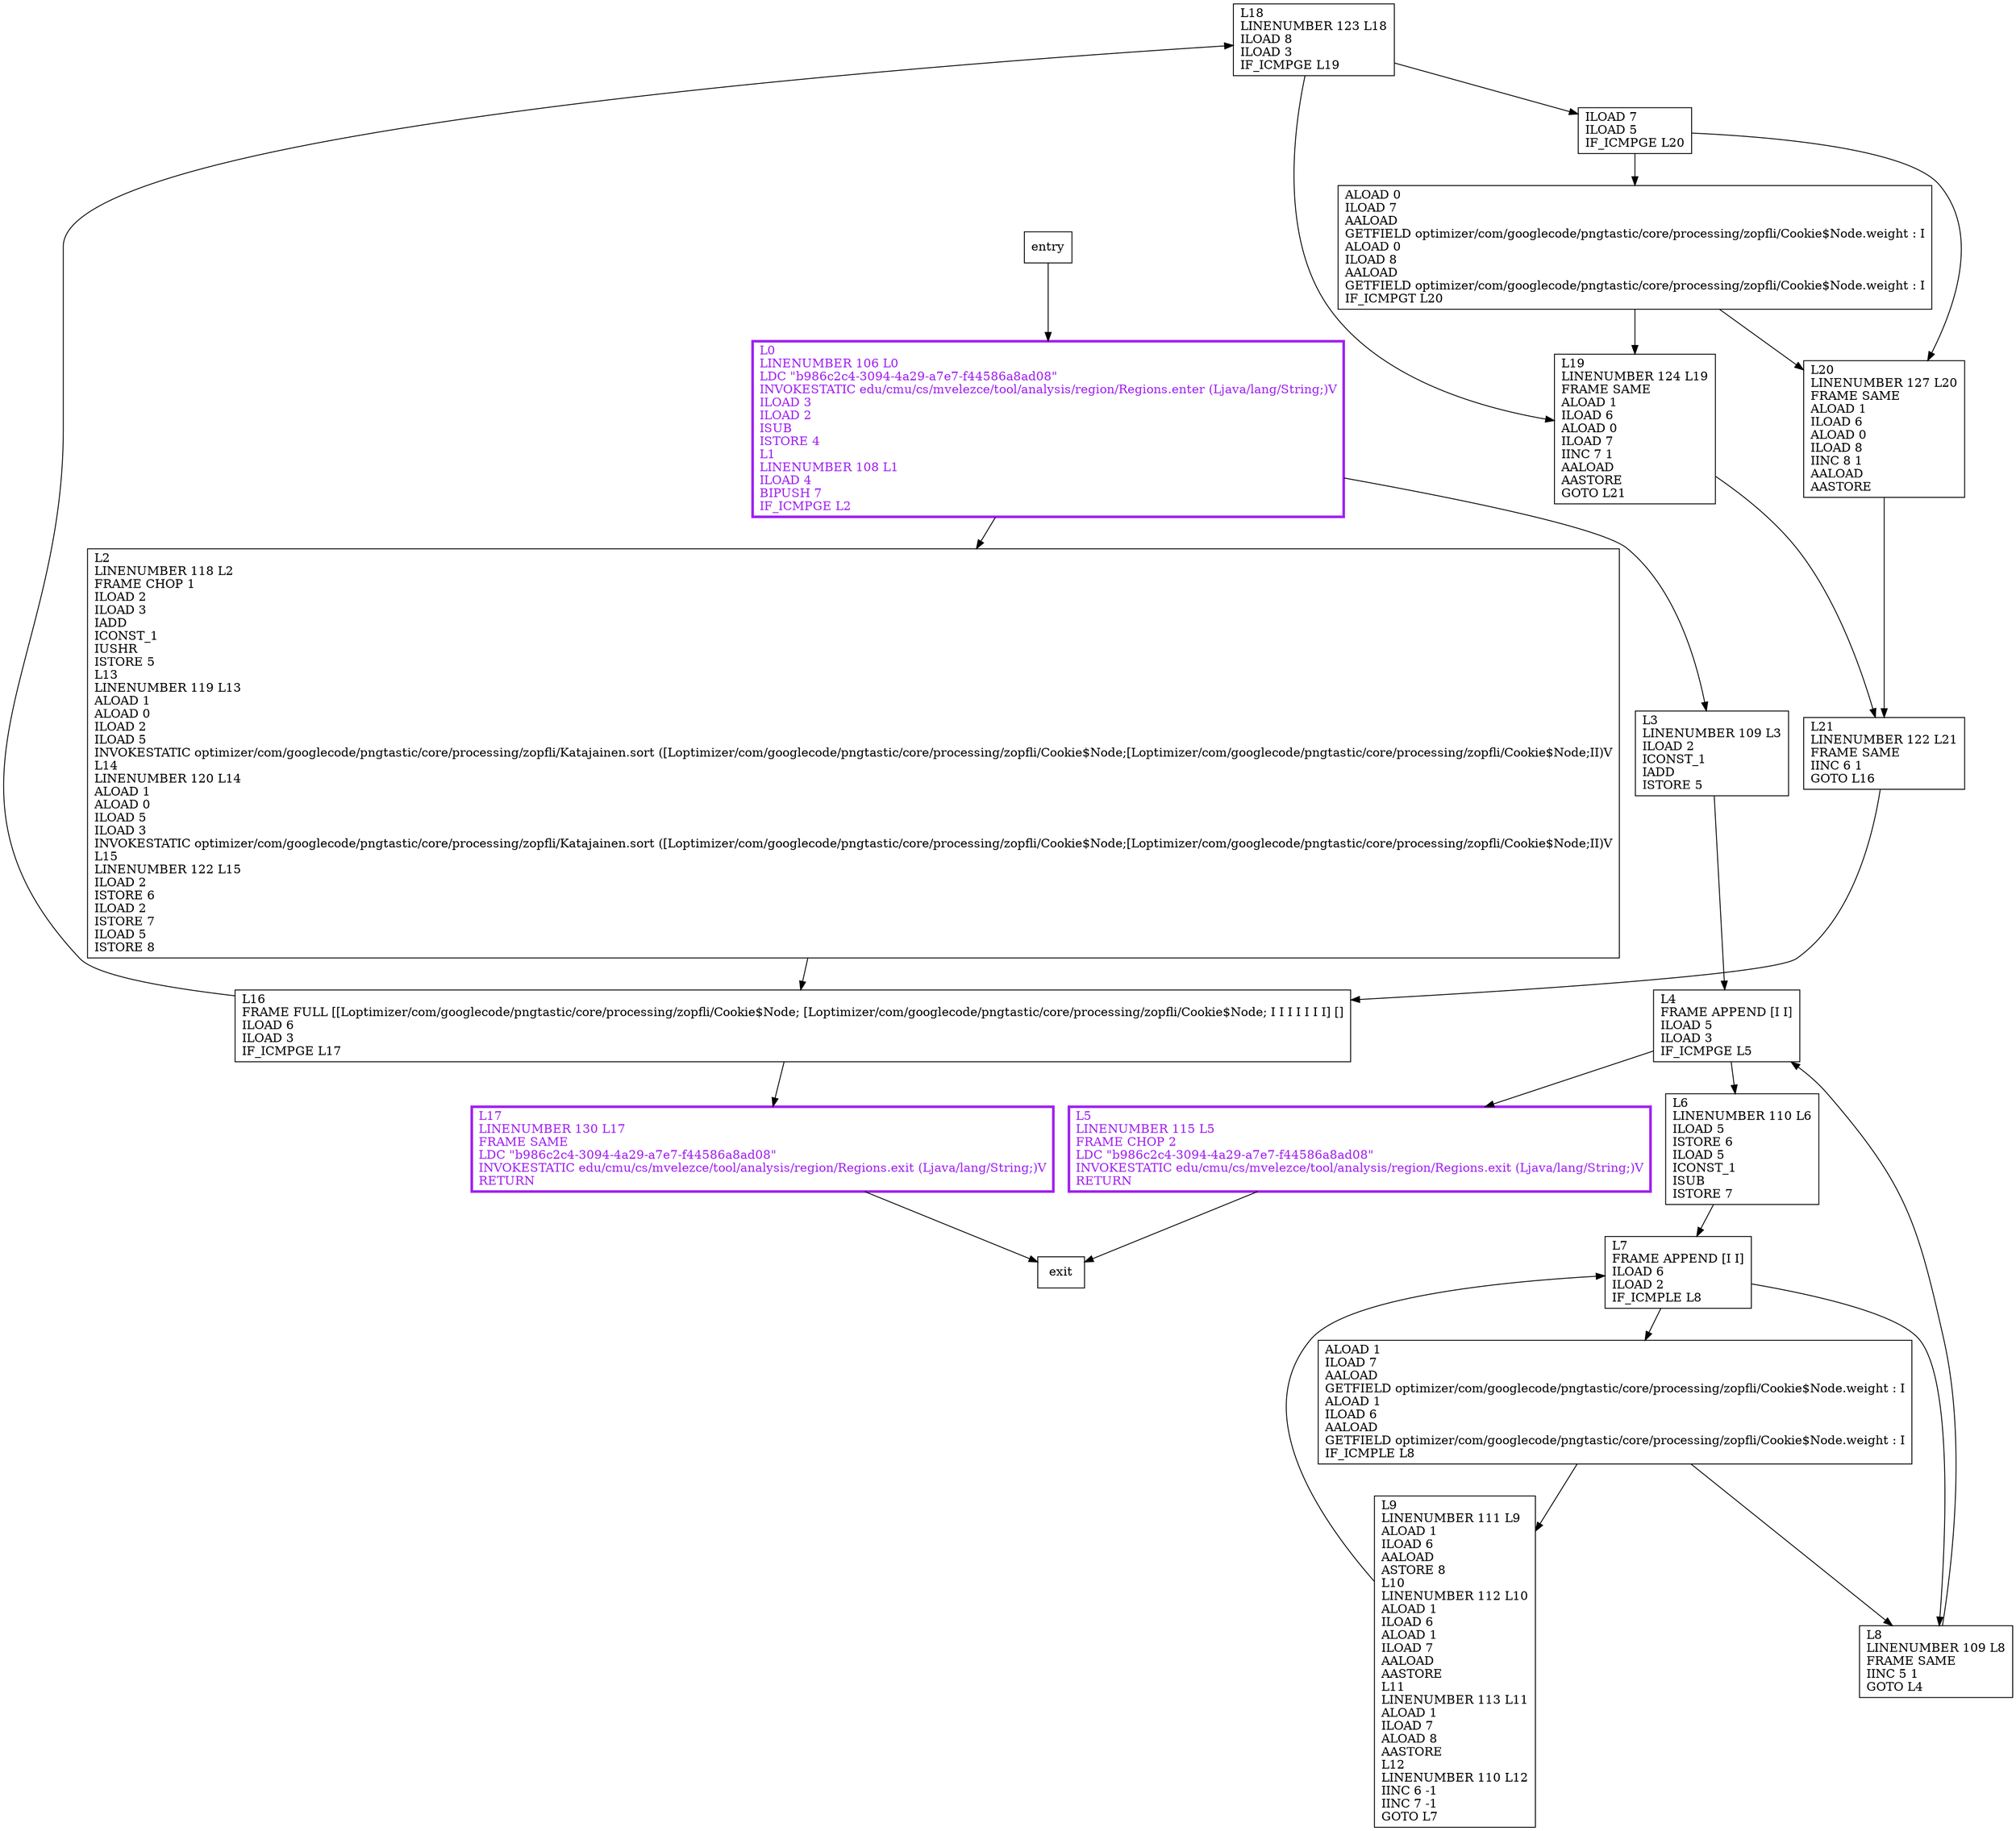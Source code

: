 digraph sort {
node [shape=record];
1689730682 [label="L18\lLINENUMBER 123 L18\lILOAD 8\lILOAD 3\lIF_ICMPGE L19\l"];
579294521 [label="L0\lLINENUMBER 106 L0\lLDC \"b986c2c4-3094-4a29-a7e7-f44586a8ad08\"\lINVOKESTATIC edu/cmu/cs/mvelezce/tool/analysis/region/Regions.enter (Ljava/lang/String;)V\lILOAD 3\lILOAD 2\lISUB\lISTORE 4\lL1\lLINENUMBER 108 L1\lILOAD 4\lBIPUSH 7\lIF_ICMPGE L2\l"];
1341404543 [label="ALOAD 0\lILOAD 7\lAALOAD\lGETFIELD optimizer/com/googlecode/pngtastic/core/processing/zopfli/Cookie$Node.weight : I\lALOAD 0\lILOAD 8\lAALOAD\lGETFIELD optimizer/com/googlecode/pngtastic/core/processing/zopfli/Cookie$Node.weight : I\lIF_ICMPGT L20\l"];
792782299 [label="L4\lFRAME APPEND [I I]\lILOAD 5\lILOAD 3\lIF_ICMPGE L5\l"];
317562294 [label="L20\lLINENUMBER 127 L20\lFRAME SAME\lALOAD 1\lILOAD 6\lALOAD 0\lILOAD 8\lIINC 8 1\lAALOAD\lAASTORE\l"];
85415531 [label="L17\lLINENUMBER 130 L17\lFRAME SAME\lLDC \"b986c2c4-3094-4a29-a7e7-f44586a8ad08\"\lINVOKESTATIC edu/cmu/cs/mvelezce/tool/analysis/region/Regions.exit (Ljava/lang/String;)V\lRETURN\l"];
709133385 [label="L5\lLINENUMBER 115 L5\lFRAME CHOP 2\lLDC \"b986c2c4-3094-4a29-a7e7-f44586a8ad08\"\lINVOKESTATIC edu/cmu/cs/mvelezce/tool/analysis/region/Regions.exit (Ljava/lang/String;)V\lRETURN\l"];
854733477 [label="L6\lLINENUMBER 110 L6\lILOAD 5\lISTORE 6\lILOAD 5\lICONST_1\lISUB\lISTORE 7\l"];
15024899 [label="ALOAD 1\lILOAD 7\lAALOAD\lGETFIELD optimizer/com/googlecode/pngtastic/core/processing/zopfli/Cookie$Node.weight : I\lALOAD 1\lILOAD 6\lAALOAD\lGETFIELD optimizer/com/googlecode/pngtastic/core/processing/zopfli/Cookie$Node.weight : I\lIF_ICMPLE L8\l"];
771105389 [label="ILOAD 7\lILOAD 5\lIF_ICMPGE L20\l"];
2043106095 [label="L3\lLINENUMBER 109 L3\lILOAD 2\lICONST_1\lIADD\lISTORE 5\l"];
1450500594 [label="L2\lLINENUMBER 118 L2\lFRAME CHOP 1\lILOAD 2\lILOAD 3\lIADD\lICONST_1\lIUSHR\lISTORE 5\lL13\lLINENUMBER 119 L13\lALOAD 1\lALOAD 0\lILOAD 2\lILOAD 5\lINVOKESTATIC optimizer/com/googlecode/pngtastic/core/processing/zopfli/Katajainen.sort ([Loptimizer/com/googlecode/pngtastic/core/processing/zopfli/Cookie$Node;[Loptimizer/com/googlecode/pngtastic/core/processing/zopfli/Cookie$Node;II)V\lL14\lLINENUMBER 120 L14\lALOAD 1\lALOAD 0\lILOAD 5\lILOAD 3\lINVOKESTATIC optimizer/com/googlecode/pngtastic/core/processing/zopfli/Katajainen.sort ([Loptimizer/com/googlecode/pngtastic/core/processing/zopfli/Cookie$Node;[Loptimizer/com/googlecode/pngtastic/core/processing/zopfli/Cookie$Node;II)V\lL15\lLINENUMBER 122 L15\lILOAD 2\lISTORE 6\lILOAD 2\lISTORE 7\lILOAD 5\lISTORE 8\l"];
1140338296 [label="L8\lLINENUMBER 109 L8\lFRAME SAME\lIINC 5 1\lGOTO L4\l"];
87060781 [label="L19\lLINENUMBER 124 L19\lFRAME SAME\lALOAD 1\lILOAD 6\lALOAD 0\lILOAD 7\lIINC 7 1\lAALOAD\lAASTORE\lGOTO L21\l"];
1238080693 [label="L21\lLINENUMBER 122 L21\lFRAME SAME\lIINC 6 1\lGOTO L16\l"];
768185844 [label="L7\lFRAME APPEND [I I]\lILOAD 6\lILOAD 2\lIF_ICMPLE L8\l"];
1429351083 [label="L16\lFRAME FULL [[Loptimizer/com/googlecode/pngtastic/core/processing/zopfli/Cookie$Node; [Loptimizer/com/googlecode/pngtastic/core/processing/zopfli/Cookie$Node; I I I I I I I] []\lILOAD 6\lILOAD 3\lIF_ICMPGE L17\l"];
244185498 [label="L9\lLINENUMBER 111 L9\lALOAD 1\lILOAD 6\lAALOAD\lASTORE 8\lL10\lLINENUMBER 112 L10\lALOAD 1\lILOAD 6\lALOAD 1\lILOAD 7\lAALOAD\lAASTORE\lL11\lLINENUMBER 113 L11\lALOAD 1\lILOAD 7\lALOAD 8\lAASTORE\lL12\lLINENUMBER 110 L12\lIINC 6 -1\lIINC 7 -1\lGOTO L7\l"];
entry;
exit;
1689730682 -> 87060781;
1689730682 -> 771105389;
579294521 -> 2043106095;
579294521 -> 1450500594;
1341404543 -> 87060781;
1341404543 -> 317562294;
792782299 -> 709133385;
792782299 -> 854733477;
317562294 -> 1238080693;
85415531 -> exit;
709133385 -> exit;
854733477 -> 768185844;
15024899 -> 1140338296;
15024899 -> 244185498;
771105389 -> 1341404543;
771105389 -> 317562294;
2043106095 -> 792782299;
entry -> 579294521;
1450500594 -> 1429351083;
1140338296 -> 792782299;
87060781 -> 1238080693;
1238080693 -> 1429351083;
768185844 -> 1140338296;
768185844 -> 15024899;
1429351083 -> 1689730682;
1429351083 -> 85415531;
244185498 -> 768185844;
579294521[fontcolor="purple", penwidth=3, color="purple"];
85415531[fontcolor="purple", penwidth=3, color="purple"];
709133385[fontcolor="purple", penwidth=3, color="purple"];
}
